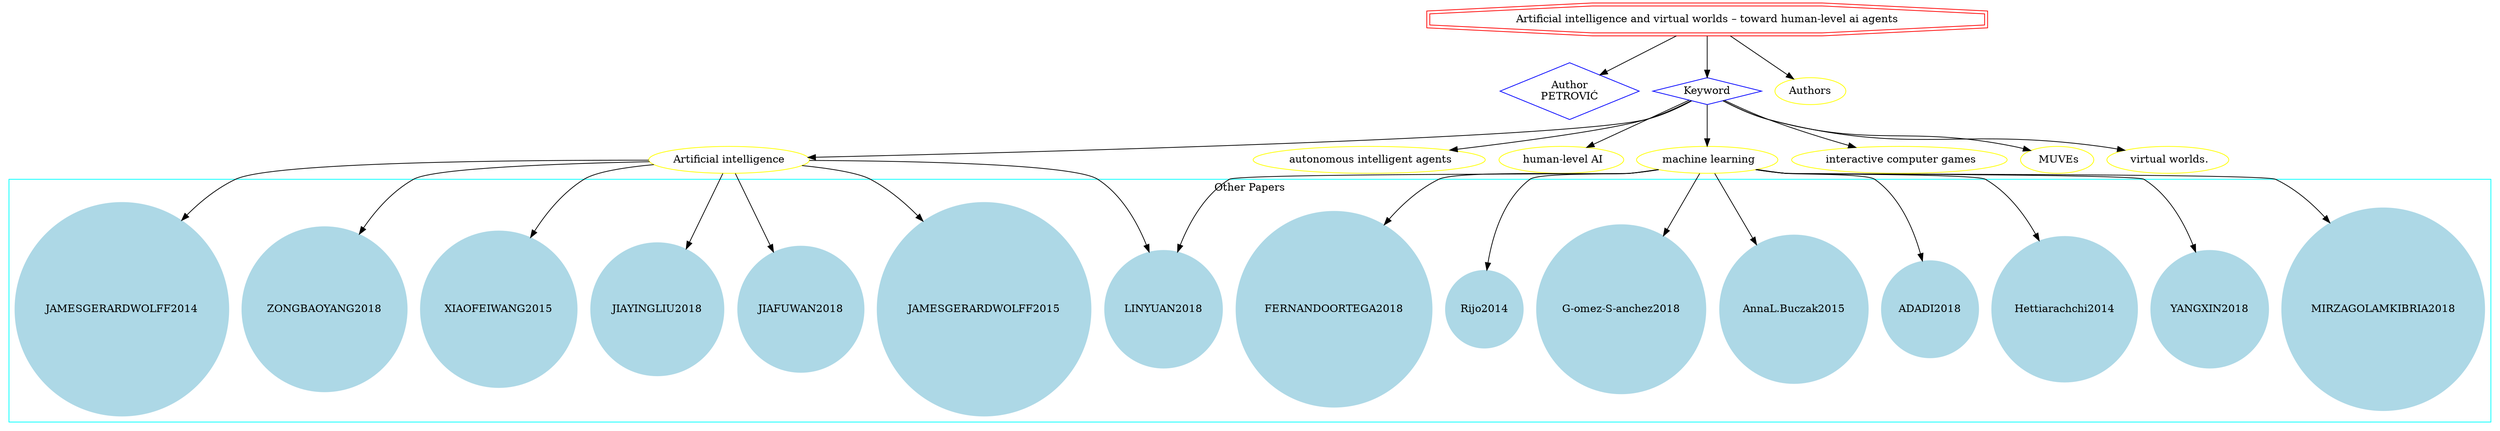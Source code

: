 strict digraph mind_map21 {
	node [color=red shape=doubleoctagon]
	"Artificial intelligence and virtual worlds – toward human-level ai agents"
	node [color=blue shape=diamond]
	"Author
PETROVIĆ"
	Keyword
	"Artificial intelligence and virtual worlds – toward human-level ai agents" -> "Author
PETROVIĆ"
	"Artificial intelligence and virtual worlds – toward human-level ai agents" -> Keyword
	node [color=yellow shape=ellipse]
	"Artificial intelligence"
	Keyword -> "Artificial intelligence"
	" autonomous intelligent agents"
	Keyword -> " autonomous intelligent agents"
	" human-level AI"
	Keyword -> " human-level AI"
	" machine learning"
	Keyword -> " machine learning"
	" interactive computer games"
	Keyword -> " interactive computer games"
	" MUVEs"
	Keyword -> " MUVEs"
	" virtual worlds."
	Keyword -> " virtual worlds."
	subgraph cluster_0 {
		node [style=filled]
		node [color=lightblue shape=circle]
		label="Other Papers"
		color=cyan
		JAMESGERARDWOLFF2015
		JIAFUWAN2018
		JIAYINGLIU2018
		LINYUAN2018
		ZONGBAOYANG2018
		FERNANDOORTEGA2018
		XIAOFEIWANG2015
		JAMESGERARDWOLFF2014
		MIRZAGOLAMKIBRIA2018
		YANGXIN2018
		Hettiarachchi2014
		ADADI2018
		"AnnaL.Buczak2015"
		"G-omez-S-anchez2018"
		Rijo2014
	}
	"Artificial intelligence" -> JAMESGERARDWOLFF2015
	"Artificial intelligence" -> JIAFUWAN2018
	"Artificial intelligence" -> JIAYINGLIU2018
	"Artificial intelligence" -> LINYUAN2018
	"Artificial intelligence" -> ZONGBAOYANG2018
	"Artificial intelligence" -> XIAOFEIWANG2015
	"Artificial intelligence" -> JAMESGERARDWOLFF2014
	" machine learning" -> LINYUAN2018
	" machine learning" -> FERNANDOORTEGA2018
	" machine learning" -> MIRZAGOLAMKIBRIA2018
	" machine learning" -> YANGXIN2018
	" machine learning" -> Hettiarachchi2014
	" machine learning" -> ADADI2018
	" machine learning" -> "AnnaL.Buczak2015"
	" machine learning" -> "G-omez-S-anchez2018"
	" machine learning" -> Rijo2014
	"Artificial intelligence and virtual worlds – toward human-level ai agents" -> Authors
}

